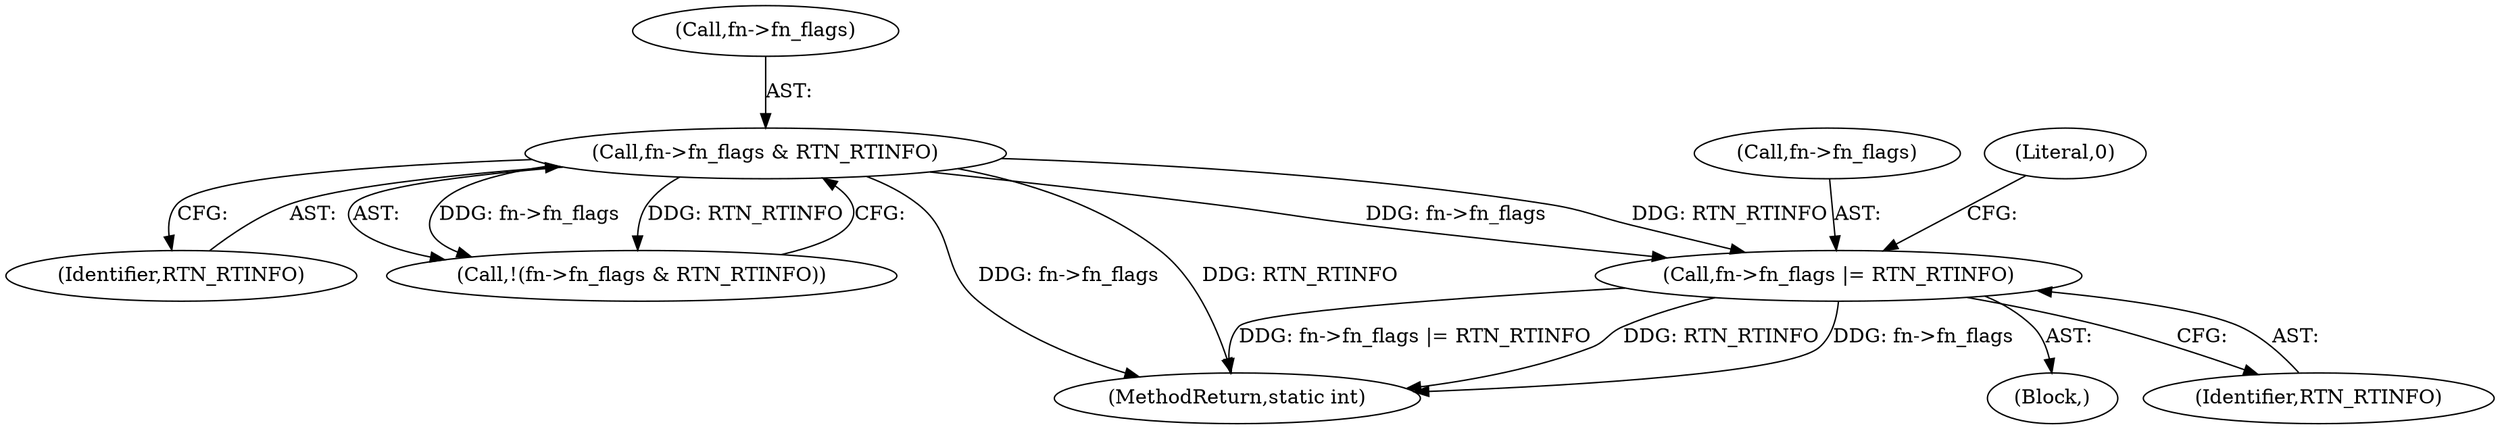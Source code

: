 digraph "0_linux_307f2fb95e9b96b3577916e73d92e104f8f26494@pointer" {
"1000522" [label="(Call,fn->fn_flags |= RTN_RTINFO)"];
"1000506" [label="(Call,fn->fn_flags & RTN_RTINFO)"];
"1000507" [label="(Call,fn->fn_flags)"];
"1000522" [label="(Call,fn->fn_flags |= RTN_RTINFO)"];
"1000510" [label="(Identifier,RTN_RTINFO)"];
"1000506" [label="(Call,fn->fn_flags & RTN_RTINFO)"];
"1000523" [label="(Call,fn->fn_flags)"];
"1000505" [label="(Call,!(fn->fn_flags & RTN_RTINFO))"];
"1000526" [label="(Identifier,RTN_RTINFO)"];
"1000529" [label="(MethodReturn,static int)"];
"1000511" [label="(Block,)"];
"1000528" [label="(Literal,0)"];
"1000522" -> "1000511"  [label="AST: "];
"1000522" -> "1000526"  [label="CFG: "];
"1000523" -> "1000522"  [label="AST: "];
"1000526" -> "1000522"  [label="AST: "];
"1000528" -> "1000522"  [label="CFG: "];
"1000522" -> "1000529"  [label="DDG: fn->fn_flags |= RTN_RTINFO"];
"1000522" -> "1000529"  [label="DDG: RTN_RTINFO"];
"1000522" -> "1000529"  [label="DDG: fn->fn_flags"];
"1000506" -> "1000522"  [label="DDG: fn->fn_flags"];
"1000506" -> "1000522"  [label="DDG: RTN_RTINFO"];
"1000506" -> "1000505"  [label="AST: "];
"1000506" -> "1000510"  [label="CFG: "];
"1000507" -> "1000506"  [label="AST: "];
"1000510" -> "1000506"  [label="AST: "];
"1000505" -> "1000506"  [label="CFG: "];
"1000506" -> "1000529"  [label="DDG: fn->fn_flags"];
"1000506" -> "1000529"  [label="DDG: RTN_RTINFO"];
"1000506" -> "1000505"  [label="DDG: fn->fn_flags"];
"1000506" -> "1000505"  [label="DDG: RTN_RTINFO"];
}
